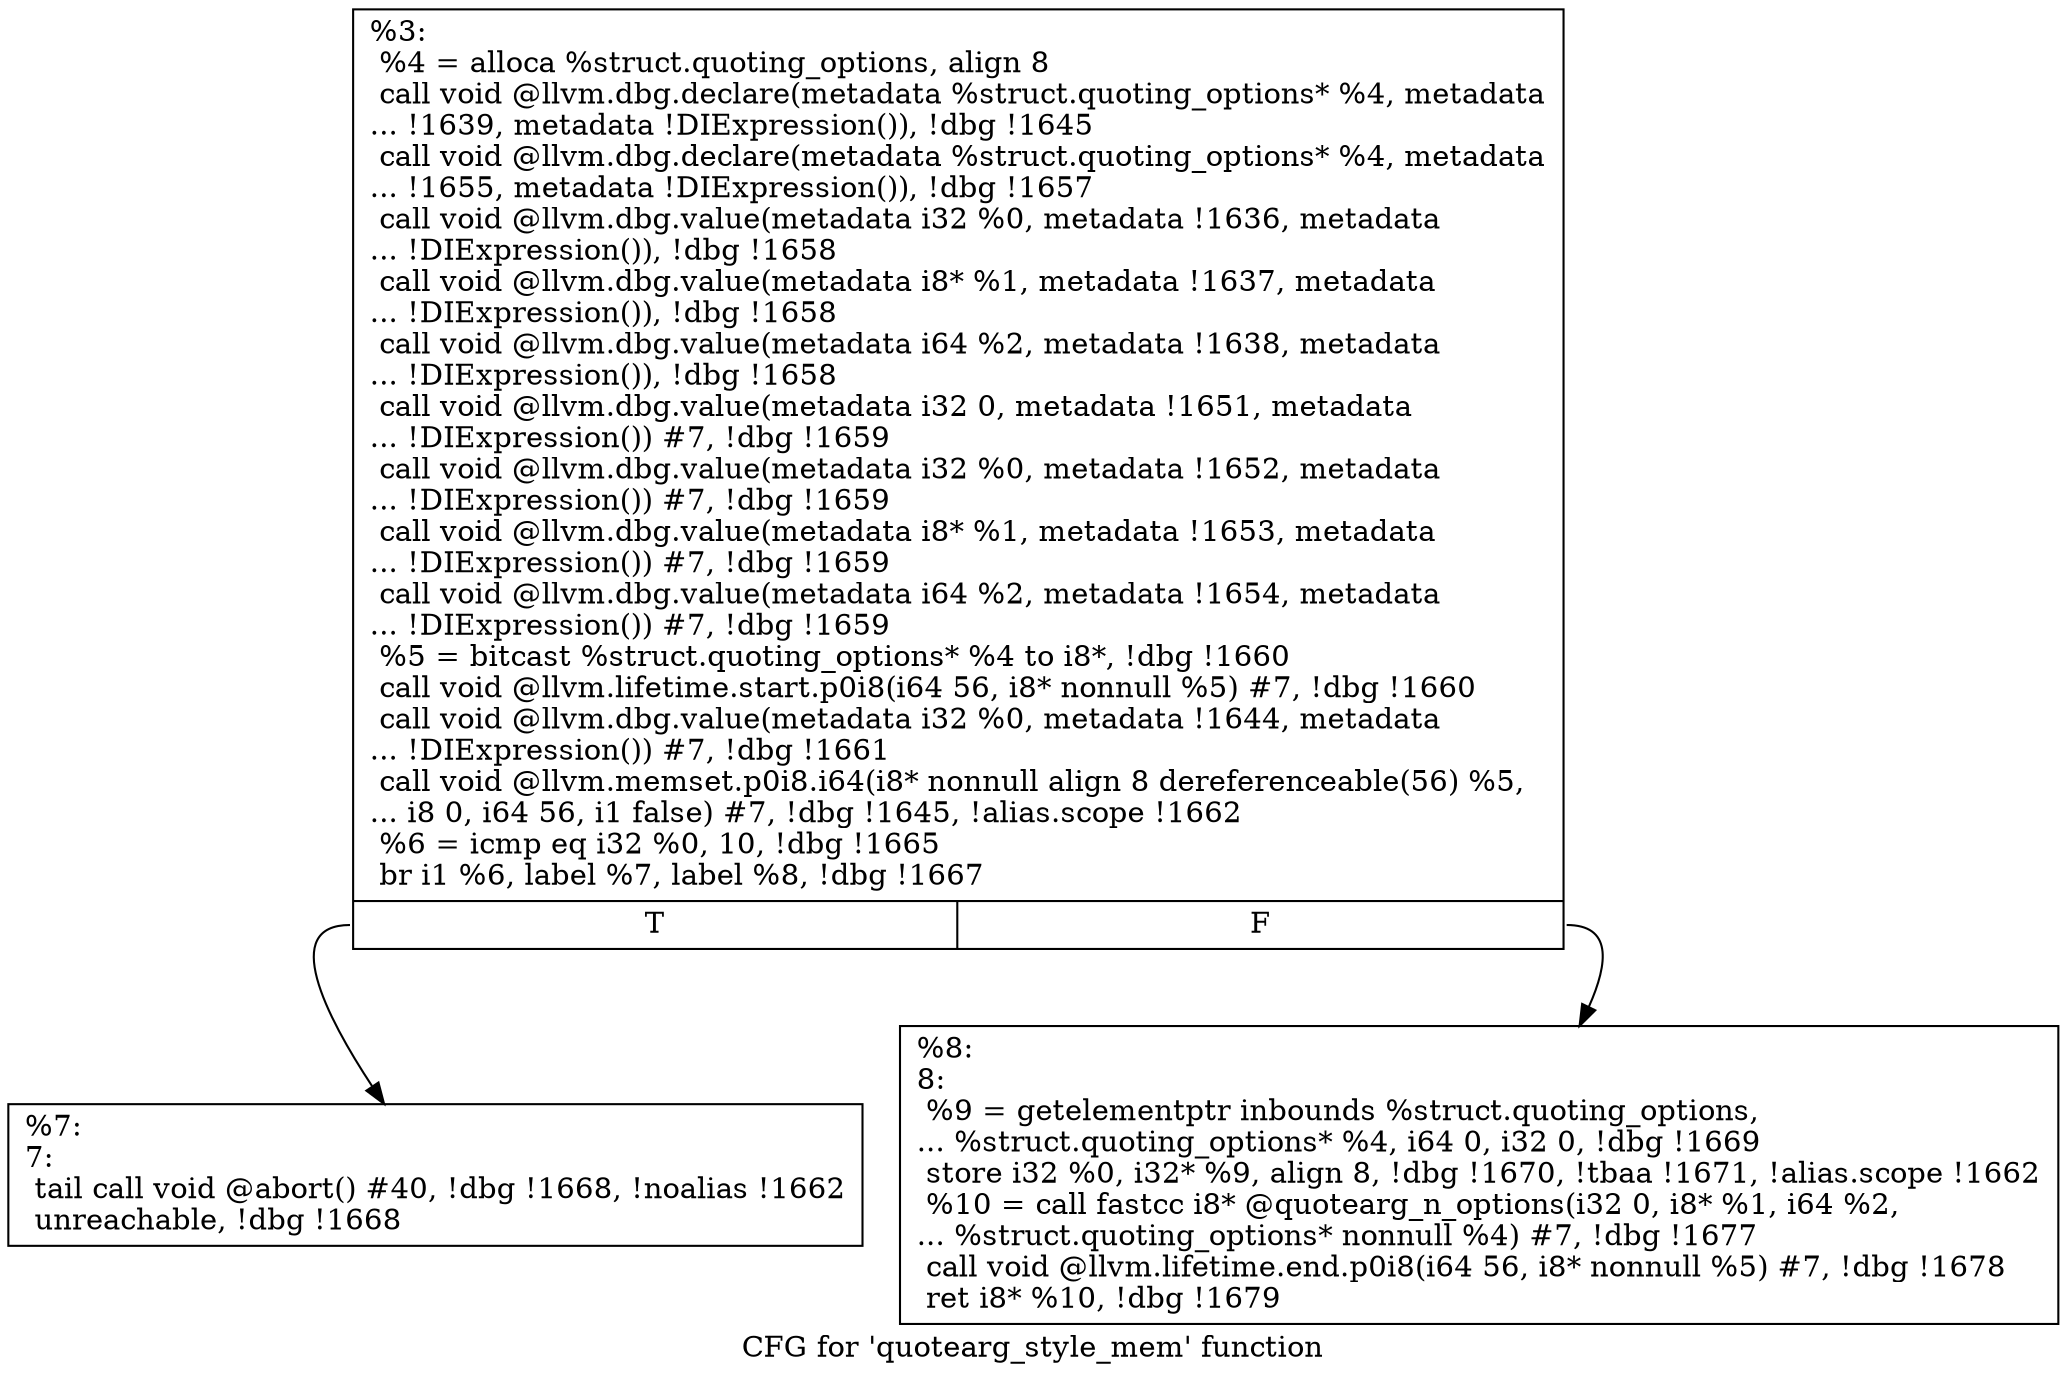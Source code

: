 digraph "CFG for 'quotearg_style_mem' function" {
	label="CFG for 'quotearg_style_mem' function";

	Node0x1497340 [shape=record,label="{%3:\l  %4 = alloca %struct.quoting_options, align 8\l  call void @llvm.dbg.declare(metadata %struct.quoting_options* %4, metadata\l... !1639, metadata !DIExpression()), !dbg !1645\l  call void @llvm.dbg.declare(metadata %struct.quoting_options* %4, metadata\l... !1655, metadata !DIExpression()), !dbg !1657\l  call void @llvm.dbg.value(metadata i32 %0, metadata !1636, metadata\l... !DIExpression()), !dbg !1658\l  call void @llvm.dbg.value(metadata i8* %1, metadata !1637, metadata\l... !DIExpression()), !dbg !1658\l  call void @llvm.dbg.value(metadata i64 %2, metadata !1638, metadata\l... !DIExpression()), !dbg !1658\l  call void @llvm.dbg.value(metadata i32 0, metadata !1651, metadata\l... !DIExpression()) #7, !dbg !1659\l  call void @llvm.dbg.value(metadata i32 %0, metadata !1652, metadata\l... !DIExpression()) #7, !dbg !1659\l  call void @llvm.dbg.value(metadata i8* %1, metadata !1653, metadata\l... !DIExpression()) #7, !dbg !1659\l  call void @llvm.dbg.value(metadata i64 %2, metadata !1654, metadata\l... !DIExpression()) #7, !dbg !1659\l  %5 = bitcast %struct.quoting_options* %4 to i8*, !dbg !1660\l  call void @llvm.lifetime.start.p0i8(i64 56, i8* nonnull %5) #7, !dbg !1660\l  call void @llvm.dbg.value(metadata i32 %0, metadata !1644, metadata\l... !DIExpression()) #7, !dbg !1661\l  call void @llvm.memset.p0i8.i64(i8* nonnull align 8 dereferenceable(56) %5,\l... i8 0, i64 56, i1 false) #7, !dbg !1645, !alias.scope !1662\l  %6 = icmp eq i32 %0, 10, !dbg !1665\l  br i1 %6, label %7, label %8, !dbg !1667\l|{<s0>T|<s1>F}}"];
	Node0x1497340:s0 -> Node0x1498890;
	Node0x1497340:s1 -> Node0x14988e0;
	Node0x1498890 [shape=record,label="{%7:\l7:                                                \l  tail call void @abort() #40, !dbg !1668, !noalias !1662\l  unreachable, !dbg !1668\l}"];
	Node0x14988e0 [shape=record,label="{%8:\l8:                                                \l  %9 = getelementptr inbounds %struct.quoting_options,\l... %struct.quoting_options* %4, i64 0, i32 0, !dbg !1669\l  store i32 %0, i32* %9, align 8, !dbg !1670, !tbaa !1671, !alias.scope !1662\l  %10 = call fastcc i8* @quotearg_n_options(i32 0, i8* %1, i64 %2,\l... %struct.quoting_options* nonnull %4) #7, !dbg !1677\l  call void @llvm.lifetime.end.p0i8(i64 56, i8* nonnull %5) #7, !dbg !1678\l  ret i8* %10, !dbg !1679\l}"];
}
